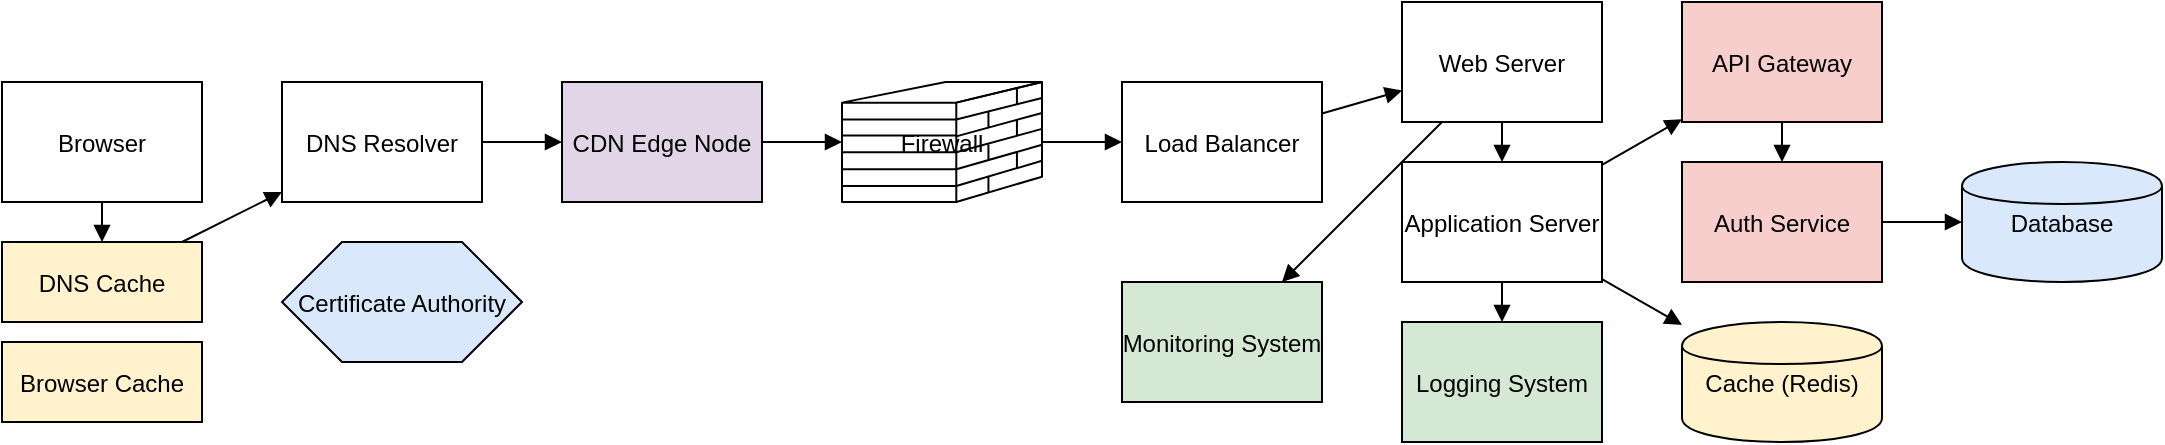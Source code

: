 <mxfile version="27.0.6">
  <diagram name="Detailed Request Flow" id="RmgHV_VBv67D2KX3XqvX">
    <mxGraphModel dx="1042" dy="534" grid="1" gridSize="10" guides="1" tooltips="1" connect="1" arrows="1" fold="1" page="1" pageScale="1" pageWidth="827" pageHeight="1169" math="0" shadow="0">
      <root>
        <mxCell id="0" />
        <mxCell id="1" parent="0" />
        <mxCell id="tFPOfgMu2zOXn8h4gdnu-98" value="Browser" style="shape=mxgraph.cisco.computers_and_peripherals.client;" vertex="1" parent="1">
          <mxGeometry x="20" y="100" width="100" height="60" as="geometry" />
        </mxCell>
        <mxCell id="tFPOfgMu2zOXn8h4gdnu-99" value="DNS Cache" style="shape=rectangle;fillColor=#FFF2CC;" vertex="1" parent="1">
          <mxGeometry x="20" y="180" width="100" height="40" as="geometry" />
        </mxCell>
        <mxCell id="tFPOfgMu2zOXn8h4gdnu-100" value="Browser Cache" style="shape=rectangle;fillColor=#FFF2CC;" vertex="1" parent="1">
          <mxGeometry x="20" y="230" width="100" height="40" as="geometry" />
        </mxCell>
        <mxCell id="tFPOfgMu2zOXn8h4gdnu-101" value="DNS Resolver" style="shape=mxgraph.cisco.network.dns;" vertex="1" parent="1">
          <mxGeometry x="160" y="100" width="100" height="60" as="geometry" />
        </mxCell>
        <mxCell id="tFPOfgMu2zOXn8h4gdnu-102" value="Certificate Authority" style="shape=hexagon;fillColor=#DAE8FC;" vertex="1" parent="1">
          <mxGeometry x="160" y="180" width="120" height="60" as="geometry" />
        </mxCell>
        <mxCell id="tFPOfgMu2zOXn8h4gdnu-103" value="CDN Edge Node" style="shape=rectangle;fillColor=#E1D5E7;" vertex="1" parent="1">
          <mxGeometry x="300" y="100" width="100" height="60" as="geometry" />
        </mxCell>
        <mxCell id="tFPOfgMu2zOXn8h4gdnu-104" value="Firewall" style="shape=mxgraph.cisco.security.firewall;" vertex="1" parent="1">
          <mxGeometry x="440" y="100" width="100" height="60" as="geometry" />
        </mxCell>
        <mxCell id="tFPOfgMu2zOXn8h4gdnu-105" value="Load Balancer" style="shape=mxgraph.cisco.misc.balance;" vertex="1" parent="1">
          <mxGeometry x="580" y="100" width="100" height="60" as="geometry" />
        </mxCell>
        <mxCell id="tFPOfgMu2zOXn8h4gdnu-106" value="Web Server" style="shape=mxgraph.cisco.servers.generic_server;" vertex="1" parent="1">
          <mxGeometry x="720" y="60" width="100" height="60" as="geometry" />
        </mxCell>
        <mxCell id="tFPOfgMu2zOXn8h4gdnu-107" value="Application Server" style="shape=mxgraph.cisco.servers.generic_server;" vertex="1" parent="1">
          <mxGeometry x="720" y="140" width="100" height="60" as="geometry" />
        </mxCell>
        <mxCell id="tFPOfgMu2zOXn8h4gdnu-108" value="API Gateway" style="shape=rectangle;fillColor=#F8CECC;" vertex="1" parent="1">
          <mxGeometry x="860" y="60" width="100" height="60" as="geometry" />
        </mxCell>
        <mxCell id="tFPOfgMu2zOXn8h4gdnu-109" value="Auth Service" style="shape=rectangle;fillColor=#F8CECC;" vertex="1" parent="1">
          <mxGeometry x="860" y="140" width="100" height="60" as="geometry" />
        </mxCell>
        <mxCell id="tFPOfgMu2zOXn8h4gdnu-110" value="Cache (Redis)" style="shape=cylinder;fillColor=#FFF2CC;" vertex="1" parent="1">
          <mxGeometry x="860" y="220" width="100" height="60" as="geometry" />
        </mxCell>
        <mxCell id="tFPOfgMu2zOXn8h4gdnu-111" value="Database" style="shape=cylinder;fillColor=#DAE8FC;" vertex="1" parent="1">
          <mxGeometry x="1000" y="140" width="100" height="60" as="geometry" />
        </mxCell>
        <mxCell id="tFPOfgMu2zOXn8h4gdnu-112" value="Monitoring System" style="shape=rectangle;fillColor=#D5E8D4;" vertex="1" parent="1">
          <mxGeometry x="580" y="200" width="100" height="60" as="geometry" />
        </mxCell>
        <mxCell id="tFPOfgMu2zOXn8h4gdnu-113" value="Logging System" style="shape=rectangle;fillColor=#D5E8D4;" vertex="1" parent="1">
          <mxGeometry x="720" y="220" width="100" height="60" as="geometry" />
        </mxCell>
        <mxCell id="tFPOfgMu2zOXn8h4gdnu-114" style="endArrow=block;" edge="1" parent="1" source="tFPOfgMu2zOXn8h4gdnu-98" target="tFPOfgMu2zOXn8h4gdnu-99">
          <mxGeometry relative="1" as="geometry" />
        </mxCell>
        <mxCell id="tFPOfgMu2zOXn8h4gdnu-115" style="endArrow=block;" edge="1" parent="1" source="tFPOfgMu2zOXn8h4gdnu-99" target="tFPOfgMu2zOXn8h4gdnu-101">
          <mxGeometry relative="1" as="geometry" />
        </mxCell>
        <mxCell id="tFPOfgMu2zOXn8h4gdnu-116" style="endArrow=block;" edge="1" parent="1" source="tFPOfgMu2zOXn8h4gdnu-101" target="tFPOfgMu2zOXn8h4gdnu-103">
          <mxGeometry relative="1" as="geometry" />
        </mxCell>
        <mxCell id="tFPOfgMu2zOXn8h4gdnu-117" style="endArrow=block;" edge="1" parent="1" source="tFPOfgMu2zOXn8h4gdnu-103" target="tFPOfgMu2zOXn8h4gdnu-104">
          <mxGeometry relative="1" as="geometry" />
        </mxCell>
        <mxCell id="tFPOfgMu2zOXn8h4gdnu-118" style="endArrow=block;" edge="1" parent="1" source="tFPOfgMu2zOXn8h4gdnu-104" target="tFPOfgMu2zOXn8h4gdnu-105">
          <mxGeometry relative="1" as="geometry" />
        </mxCell>
        <mxCell id="tFPOfgMu2zOXn8h4gdnu-119" style="endArrow=block;" edge="1" parent="1" source="tFPOfgMu2zOXn8h4gdnu-105" target="tFPOfgMu2zOXn8h4gdnu-106">
          <mxGeometry relative="1" as="geometry" />
        </mxCell>
        <mxCell id="tFPOfgMu2zOXn8h4gdnu-120" style="endArrow=block;" edge="1" parent="1" source="tFPOfgMu2zOXn8h4gdnu-106" target="tFPOfgMu2zOXn8h4gdnu-107">
          <mxGeometry relative="1" as="geometry" />
        </mxCell>
        <mxCell id="tFPOfgMu2zOXn8h4gdnu-121" style="endArrow=block;" edge="1" parent="1" source="tFPOfgMu2zOXn8h4gdnu-107" target="tFPOfgMu2zOXn8h4gdnu-108">
          <mxGeometry relative="1" as="geometry" />
        </mxCell>
        <mxCell id="tFPOfgMu2zOXn8h4gdnu-122" style="endArrow=block;" edge="1" parent="1" source="tFPOfgMu2zOXn8h4gdnu-108" target="tFPOfgMu2zOXn8h4gdnu-109">
          <mxGeometry relative="1" as="geometry" />
        </mxCell>
        <mxCell id="tFPOfgMu2zOXn8h4gdnu-123" style="endArrow=block;" edge="1" parent="1" source="tFPOfgMu2zOXn8h4gdnu-109" target="tFPOfgMu2zOXn8h4gdnu-111">
          <mxGeometry relative="1" as="geometry" />
        </mxCell>
        <mxCell id="tFPOfgMu2zOXn8h4gdnu-124" style="endArrow=block;" edge="1" parent="1" source="tFPOfgMu2zOXn8h4gdnu-107" target="tFPOfgMu2zOXn8h4gdnu-110">
          <mxGeometry relative="1" as="geometry" />
        </mxCell>
        <mxCell id="tFPOfgMu2zOXn8h4gdnu-125" style="endArrow=block;" edge="1" parent="1" source="tFPOfgMu2zOXn8h4gdnu-107" target="tFPOfgMu2zOXn8h4gdnu-113">
          <mxGeometry relative="1" as="geometry" />
        </mxCell>
        <mxCell id="tFPOfgMu2zOXn8h4gdnu-126" style="endArrow=block;" edge="1" parent="1" source="tFPOfgMu2zOXn8h4gdnu-106" target="tFPOfgMu2zOXn8h4gdnu-112">
          <mxGeometry relative="1" as="geometry" />
        </mxCell>
      </root>
    </mxGraphModel>
  </diagram>
</mxfile>
